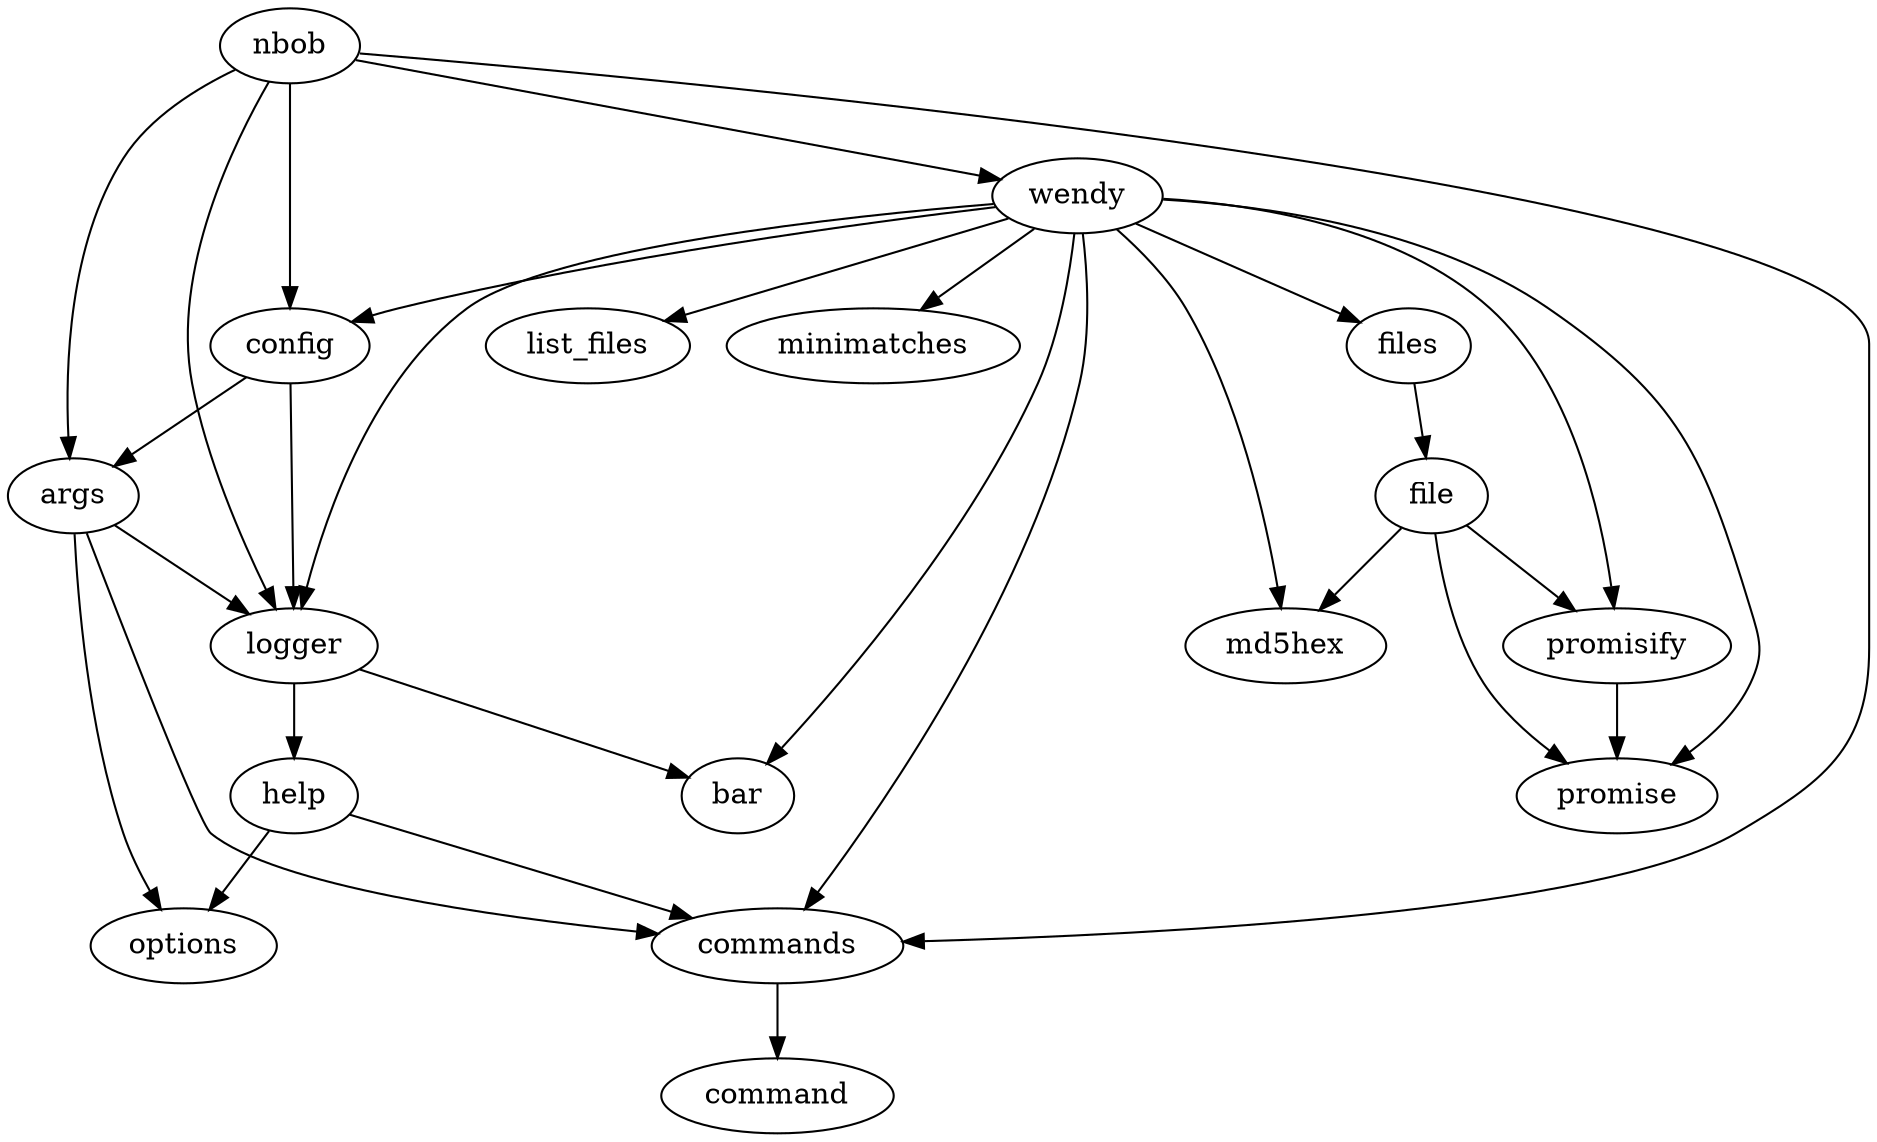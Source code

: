 /*
 A little overview of current module dependencies with regards to possible improvement.

 I think:
 - logger should not depend on help
 - config should not depend on args

 Displaying help should probably only be done by nbob.
 Config parsing should probably not take place on module load, but later (e.g: by nbob).
*/
digraph {
	args->commands;
	args->options;
	args->logger;

	commands->command;

	config->args;
	config->logger;

	file->md5hex;
	file->promise;
	file->promisify;

	files->file;

	help->commands;
	help->options;

	logger->bar;
	logger->help;

	nbob->args;
	nbob->commands;
	nbob->config;
	nbob->logger;
	nbob->wendy;

	promisify->promise;

	wendy->bar;
	wendy->commands;
	wendy->config;
	wendy->files;
	wendy->list_files;
	wendy->logger;
	wendy->md5hex;
	wendy->minimatches;
	wendy->promise;
	wendy->promisify;
}
